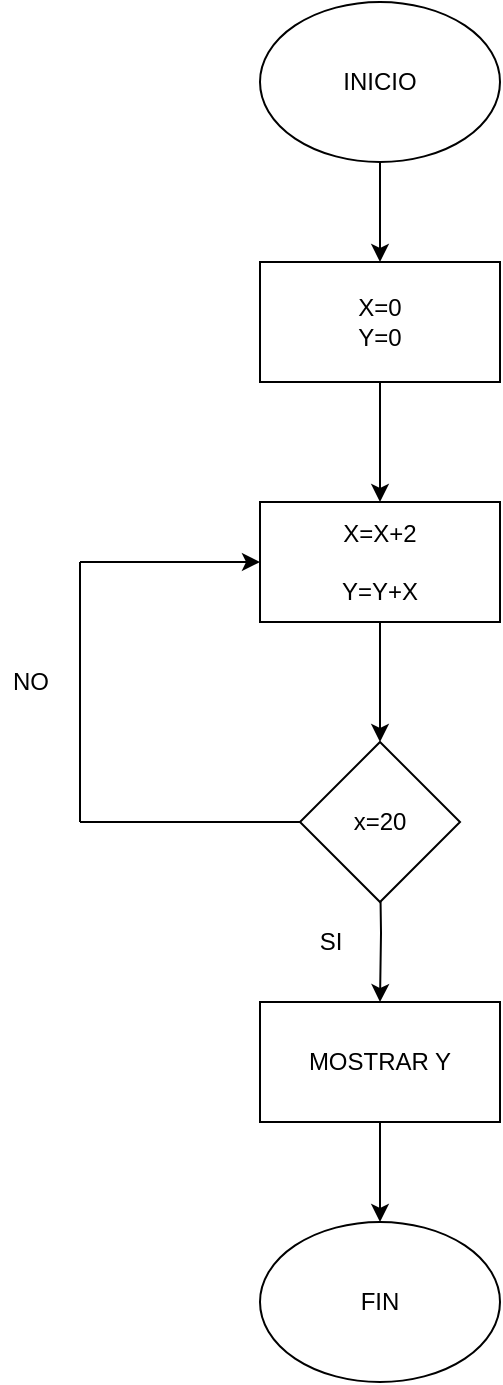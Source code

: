 <mxfile version="15.3.2" type="device"><diagram id="kCP72X-3KWuWMA8FDw5K" name="Page-1"><mxGraphModel dx="1422" dy="752" grid="1" gridSize="10" guides="1" tooltips="1" connect="1" arrows="1" fold="1" page="1" pageScale="1" pageWidth="827" pageHeight="1169" math="0" shadow="0"><root><mxCell id="0"/><mxCell id="1" parent="0"/><mxCell id="x0PX01ayZH4A3rWR7BIM-3" style="edgeStyle=orthogonalEdgeStyle;rounded=0;orthogonalLoop=1;jettySize=auto;html=1;exitX=0.5;exitY=1;exitDx=0;exitDy=0;entryX=0.5;entryY=0;entryDx=0;entryDy=0;" parent="1" source="x0PX01ayZH4A3rWR7BIM-1" target="x0PX01ayZH4A3rWR7BIM-2" edge="1"><mxGeometry relative="1" as="geometry"/></mxCell><mxCell id="x0PX01ayZH4A3rWR7BIM-1" value="INICIO" style="ellipse;whiteSpace=wrap;html=1;" parent="1" vertex="1"><mxGeometry x="300" y="20" width="120" height="80" as="geometry"/></mxCell><mxCell id="x0PX01ayZH4A3rWR7BIM-8" style="edgeStyle=orthogonalEdgeStyle;rounded=0;orthogonalLoop=1;jettySize=auto;html=1;exitX=0.5;exitY=1;exitDx=0;exitDy=0;entryX=0.5;entryY=0;entryDx=0;entryDy=0;" parent="1" source="x0PX01ayZH4A3rWR7BIM-2" target="33wLcV2PnkMPAXomXc7x-5" edge="1"><mxGeometry relative="1" as="geometry"><mxPoint x="360" y="260" as="targetPoint"/></mxGeometry></mxCell><mxCell id="x0PX01ayZH4A3rWR7BIM-2" value="&lt;div&gt;X=0&lt;/div&gt;&lt;div&gt;Y=0&lt;/div&gt;" style="rounded=0;whiteSpace=wrap;html=1;" parent="1" vertex="1"><mxGeometry x="300" y="150" width="120" height="60" as="geometry"/></mxCell><mxCell id="x0PX01ayZH4A3rWR7BIM-9" style="edgeStyle=orthogonalEdgeStyle;rounded=0;orthogonalLoop=1;jettySize=auto;html=1;exitX=0.5;exitY=1;exitDx=0;exitDy=0;entryX=0.5;entryY=0;entryDx=0;entryDy=0;" parent="1" edge="1"><mxGeometry relative="1" as="geometry"><mxPoint x="360" y="330" as="sourcePoint"/><mxPoint x="360" y="390" as="targetPoint"/></mxGeometry></mxCell><mxCell id="x0PX01ayZH4A3rWR7BIM-11" style="edgeStyle=orthogonalEdgeStyle;rounded=0;orthogonalLoop=1;jettySize=auto;html=1;exitX=0.5;exitY=1;exitDx=0;exitDy=0;entryX=0.5;entryY=0;entryDx=0;entryDy=0;" parent="1" target="x0PX01ayZH4A3rWR7BIM-6" edge="1"><mxGeometry relative="1" as="geometry"><mxPoint x="360" y="450" as="sourcePoint"/></mxGeometry></mxCell><mxCell id="x0PX01ayZH4A3rWR7BIM-12" style="edgeStyle=orthogonalEdgeStyle;rounded=0;orthogonalLoop=1;jettySize=auto;html=1;exitX=0.5;exitY=1;exitDx=0;exitDy=0;entryX=0.5;entryY=0;entryDx=0;entryDy=0;" parent="1" source="x0PX01ayZH4A3rWR7BIM-6" target="x0PX01ayZH4A3rWR7BIM-7" edge="1"><mxGeometry relative="1" as="geometry"/></mxCell><mxCell id="x0PX01ayZH4A3rWR7BIM-6" value="MOSTRAR Y" style="rounded=0;whiteSpace=wrap;html=1;" parent="1" vertex="1"><mxGeometry x="300" y="520" width="120" height="60" as="geometry"/></mxCell><mxCell id="x0PX01ayZH4A3rWR7BIM-7" value="FIN" style="ellipse;whiteSpace=wrap;html=1;" parent="1" vertex="1"><mxGeometry x="300" y="630" width="120" height="80" as="geometry"/></mxCell><mxCell id="33wLcV2PnkMPAXomXc7x-4" value="x=20" style="rhombus;whiteSpace=wrap;html=1;" vertex="1" parent="1"><mxGeometry x="320" y="390" width="80" height="80" as="geometry"/></mxCell><mxCell id="33wLcV2PnkMPAXomXc7x-5" value="&lt;div&gt;X=X+2&lt;/div&gt;&lt;div&gt;&lt;br&gt;&lt;/div&gt;&lt;div&gt;Y=Y+X&lt;br&gt;&lt;/div&gt;" style="rounded=0;whiteSpace=wrap;html=1;" vertex="1" parent="1"><mxGeometry x="300" y="270" width="120" height="60" as="geometry"/></mxCell><mxCell id="33wLcV2PnkMPAXomXc7x-6" value="SI" style="text;html=1;align=center;verticalAlign=middle;resizable=0;points=[];autosize=1;strokeColor=none;fillColor=none;" vertex="1" parent="1"><mxGeometry x="320" y="480" width="30" height="20" as="geometry"/></mxCell><mxCell id="33wLcV2PnkMPAXomXc7x-9" value="" style="endArrow=none;html=1;entryX=0;entryY=0.5;entryDx=0;entryDy=0;" edge="1" parent="1" target="33wLcV2PnkMPAXomXc7x-4"><mxGeometry width="50" height="50" relative="1" as="geometry"><mxPoint x="210" y="430" as="sourcePoint"/><mxPoint x="230" y="405" as="targetPoint"/></mxGeometry></mxCell><mxCell id="33wLcV2PnkMPAXomXc7x-10" value="" style="endArrow=none;html=1;" edge="1" parent="1"><mxGeometry width="50" height="50" relative="1" as="geometry"><mxPoint x="210" y="430" as="sourcePoint"/><mxPoint x="210" y="300" as="targetPoint"/></mxGeometry></mxCell><mxCell id="33wLcV2PnkMPAXomXc7x-11" value="" style="endArrow=classic;html=1;entryX=0;entryY=0.5;entryDx=0;entryDy=0;" edge="1" parent="1" target="33wLcV2PnkMPAXomXc7x-5"><mxGeometry width="50" height="50" relative="1" as="geometry"><mxPoint x="210" y="300" as="sourcePoint"/><mxPoint x="260" y="250" as="targetPoint"/></mxGeometry></mxCell><mxCell id="33wLcV2PnkMPAXomXc7x-12" value="NO" style="text;html=1;align=center;verticalAlign=middle;resizable=0;points=[];autosize=1;strokeColor=none;fillColor=none;" vertex="1" parent="1"><mxGeometry x="170" y="350" width="30" height="20" as="geometry"/></mxCell></root></mxGraphModel></diagram></mxfile>